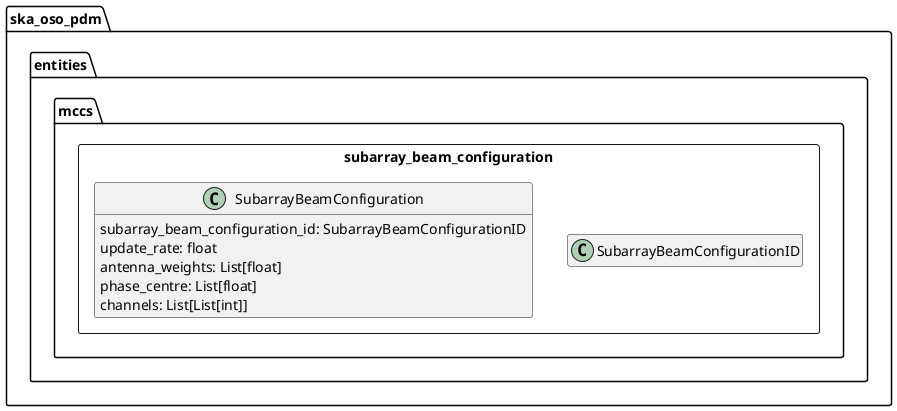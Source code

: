 @startuml
hide empty members

package ska_oso_pdm.entities.mccs {
      package subarray_beam_configuration <<Rectangle>> {
      class SubarrayBeamConfigurationID

      class SubarrayBeamConfiguration {
          subarray_beam_configuration_id: SubarrayBeamConfigurationID
          update_rate: float
          antenna_weights: List[float]
          phase_centre: List[float]
          channels: List[List[int]]
          }
    }
}
@enduml
